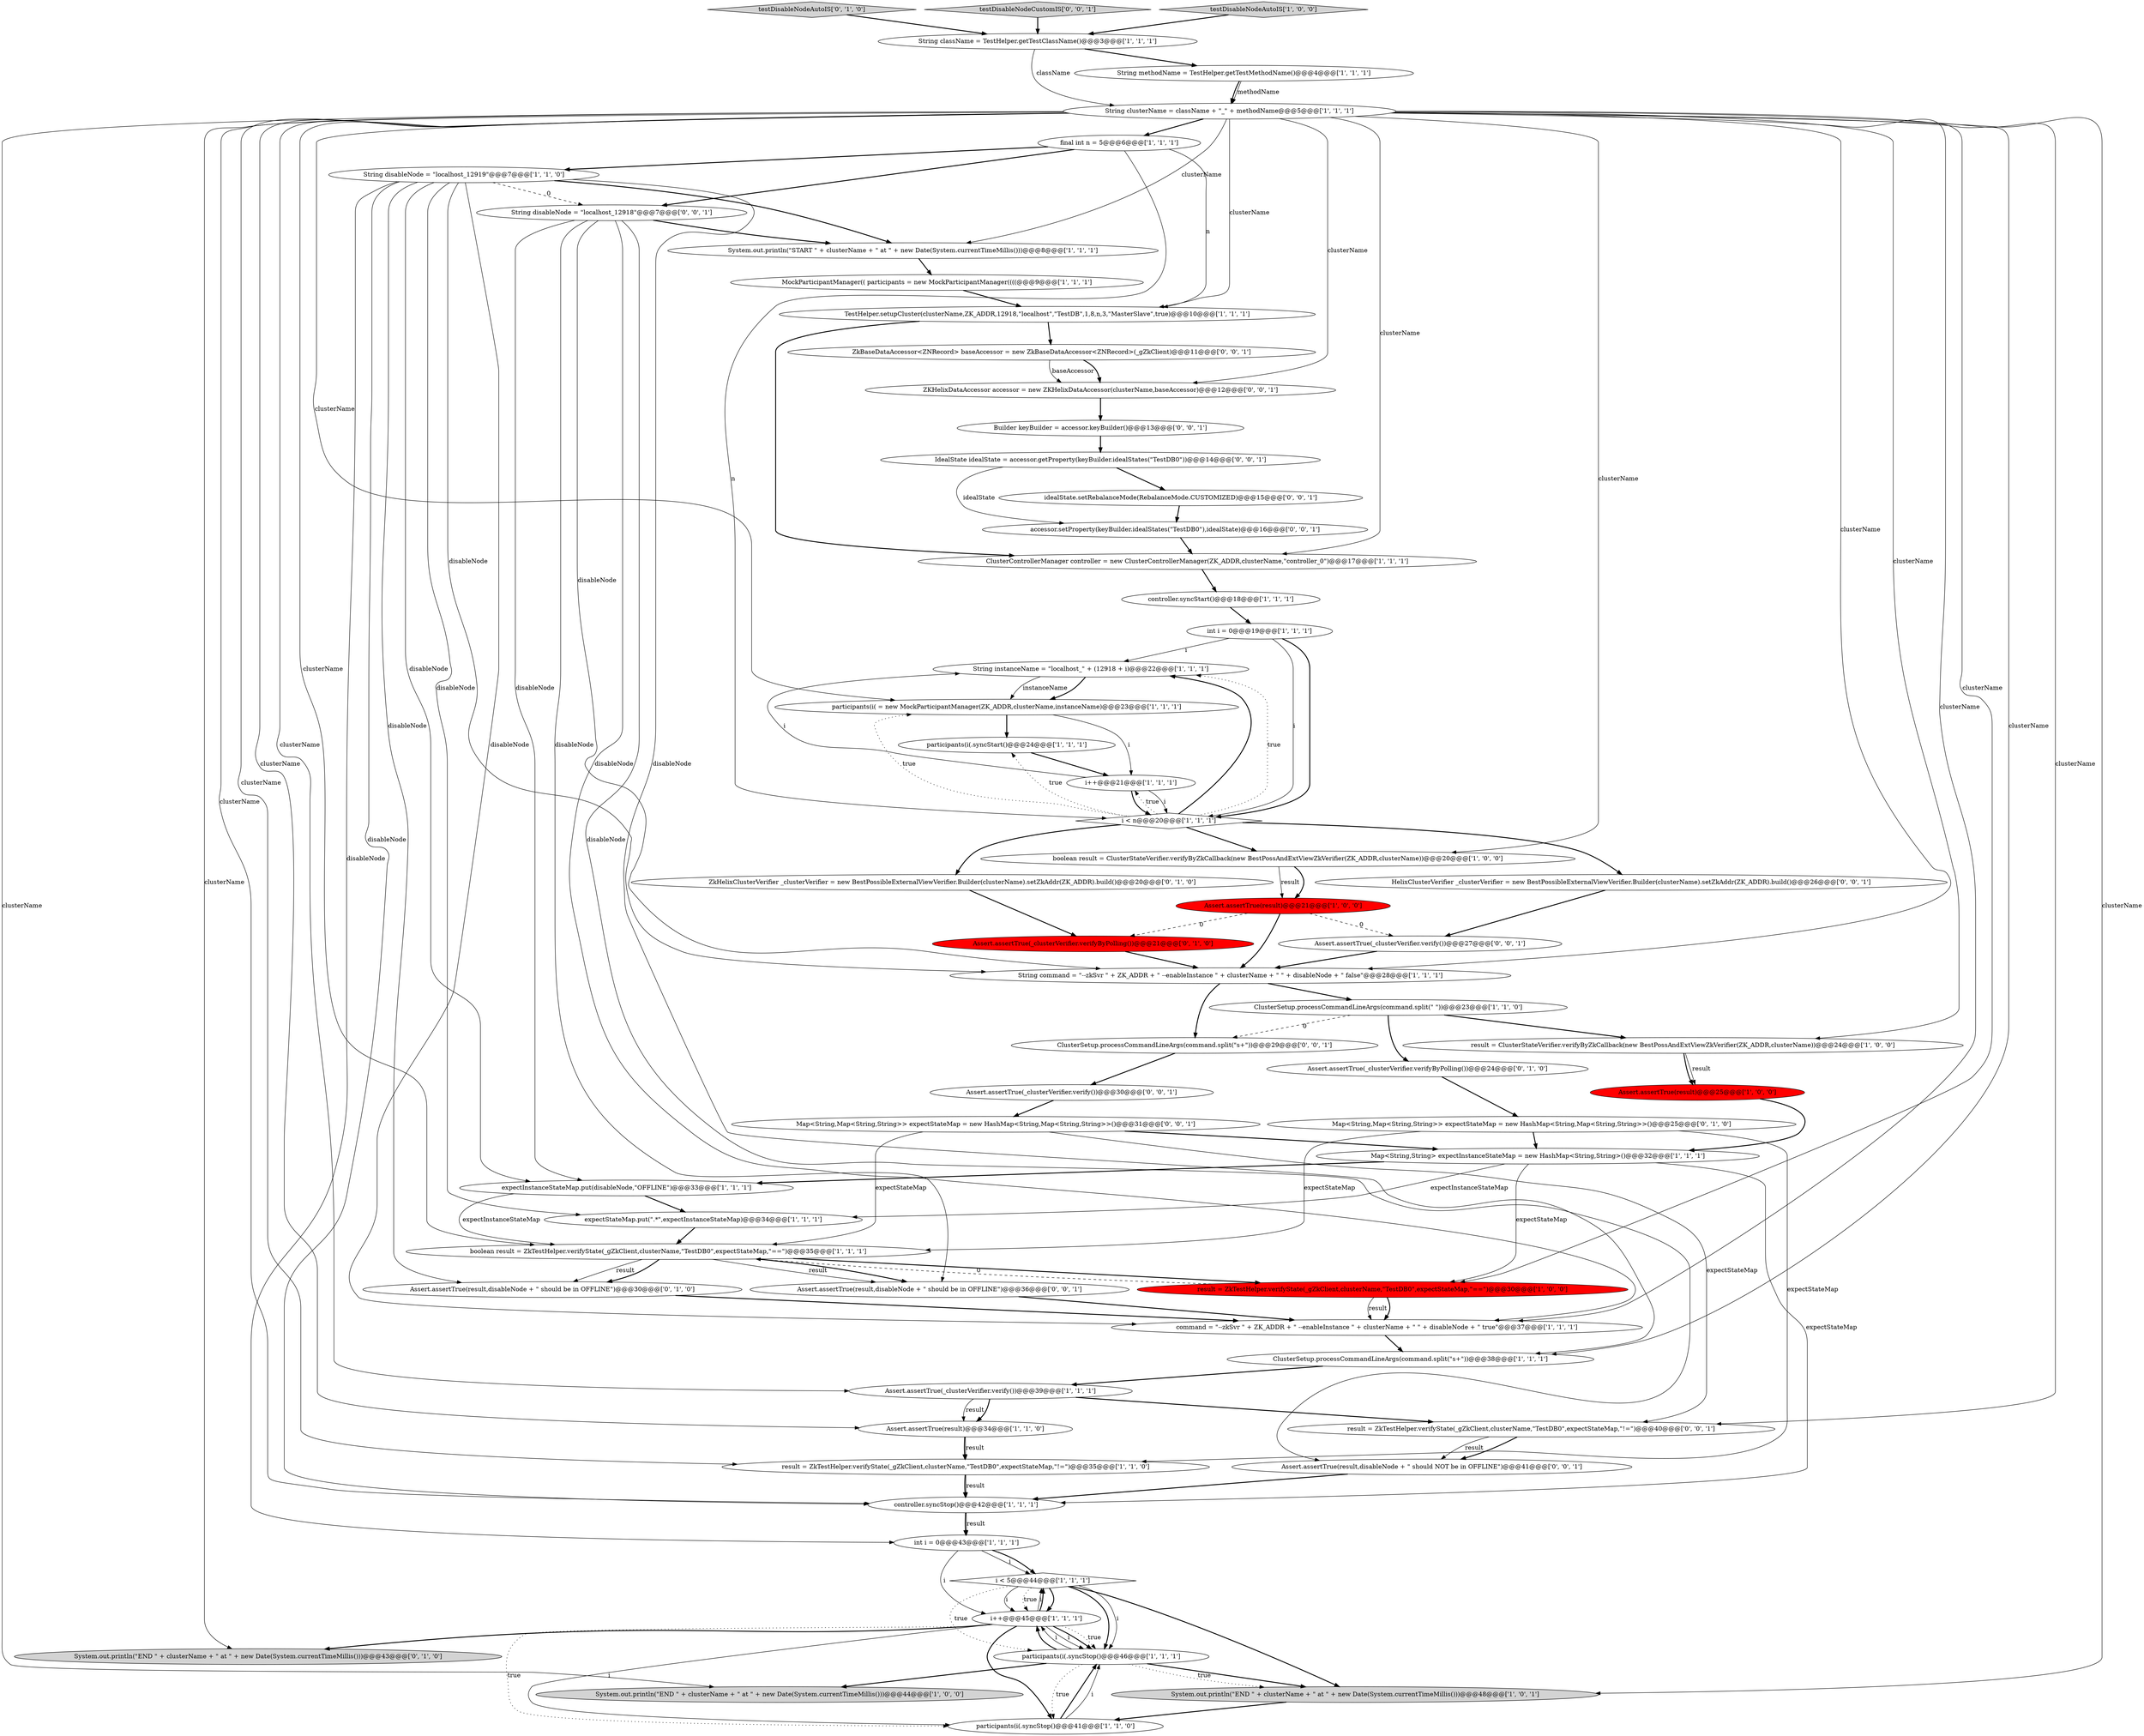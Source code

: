 digraph {
16 [style = filled, label = "String instanceName = \"localhost_\" + (12918 + i)@@@22@@@['1', '1', '1']", fillcolor = white, shape = ellipse image = "AAA0AAABBB1BBB"];
45 [style = filled, label = "System.out.println(\"END \" + clusterName + \" at \" + new Date(System.currentTimeMillis()))@@@43@@@['0', '1', '0']", fillcolor = lightgray, shape = ellipse image = "AAA0AAABBB2BBB"];
21 [style = filled, label = "i < 5@@@44@@@['1', '1', '1']", fillcolor = white, shape = diamond image = "AAA0AAABBB1BBB"];
20 [style = filled, label = "command = \"--zkSvr \" + ZK_ADDR + \" --enableInstance \" + clusterName + \" \" + disableNode + \" true\"@@@37@@@['1', '1', '1']", fillcolor = white, shape = ellipse image = "AAA0AAABBB1BBB"];
41 [style = filled, label = "Assert.assertTrue(_clusterVerifier.verifyByPolling())@@@24@@@['0', '1', '0']", fillcolor = white, shape = ellipse image = "AAA0AAABBB2BBB"];
44 [style = filled, label = "ZkHelixClusterVerifier _clusterVerifier = new BestPossibleExternalViewVerifier.Builder(clusterName).setZkAddr(ZK_ADDR).build()@@@20@@@['0', '1', '0']", fillcolor = white, shape = ellipse image = "AAA0AAABBB2BBB"];
59 [style = filled, label = "String disableNode = \"localhost_12918\"@@@7@@@['0', '0', '1']", fillcolor = white, shape = ellipse image = "AAA0AAABBB3BBB"];
62 [style = filled, label = "Assert.assertTrue(result,disableNode + \" should NOT be in OFFLINE\")@@@41@@@['0', '0', '1']", fillcolor = white, shape = ellipse image = "AAA0AAABBB3BBB"];
51 [style = filled, label = "Assert.assertTrue(_clusterVerifier.verify())@@@27@@@['0', '0', '1']", fillcolor = white, shape = ellipse image = "AAA0AAABBB3BBB"];
13 [style = filled, label = "i++@@@45@@@['1', '1', '1']", fillcolor = white, shape = ellipse image = "AAA0AAABBB1BBB"];
7 [style = filled, label = "ClusterSetup.processCommandLineArgs(command.split(\"\s+\"))@@@38@@@['1', '1', '1']", fillcolor = white, shape = ellipse image = "AAA0AAABBB1BBB"];
29 [style = filled, label = "MockParticipantManager(( participants = new MockParticipantManager((((@@@9@@@['1', '1', '1']", fillcolor = white, shape = ellipse image = "AAA0AAABBB1BBB"];
26 [style = filled, label = "int i = 0@@@43@@@['1', '1', '1']", fillcolor = white, shape = ellipse image = "AAA0AAABBB1BBB"];
24 [style = filled, label = "boolean result = ClusterStateVerifier.verifyByZkCallback(new BestPossAndExtViewZkVerifier(ZK_ADDR,clusterName))@@@20@@@['1', '0', '0']", fillcolor = white, shape = ellipse image = "AAA0AAABBB1BBB"];
23 [style = filled, label = "Assert.assertTrue(_clusterVerifier.verify())@@@39@@@['1', '1', '1']", fillcolor = white, shape = ellipse image = "AAA0AAABBB1BBB"];
50 [style = filled, label = "ZkBaseDataAccessor<ZNRecord> baseAccessor = new ZkBaseDataAccessor<ZNRecord>(_gZkClient)@@@11@@@['0', '0', '1']", fillcolor = white, shape = ellipse image = "AAA0AAABBB3BBB"];
8 [style = filled, label = "participants(i( = new MockParticipantManager(ZK_ADDR,clusterName,instanceName)@@@23@@@['1', '1', '1']", fillcolor = white, shape = ellipse image = "AAA0AAABBB1BBB"];
33 [style = filled, label = "String className = TestHelper.getTestClassName()@@@3@@@['1', '1', '1']", fillcolor = white, shape = ellipse image = "AAA0AAABBB1BBB"];
37 [style = filled, label = "System.out.println(\"START \" + clusterName + \" at \" + new Date(System.currentTimeMillis()))@@@8@@@['1', '1', '1']", fillcolor = white, shape = ellipse image = "AAA0AAABBB1BBB"];
10 [style = filled, label = "boolean result = ZkTestHelper.verifyState(_gZkClient,clusterName,\"TestDB0\",expectStateMap,\"==\")@@@35@@@['1', '1', '1']", fillcolor = white, shape = ellipse image = "AAA0AAABBB1BBB"];
2 [style = filled, label = "result = ZkTestHelper.verifyState(_gZkClient,clusterName,\"TestDB0\",expectStateMap,\"==\")@@@30@@@['1', '0', '0']", fillcolor = red, shape = ellipse image = "AAA1AAABBB1BBB"];
12 [style = filled, label = "final int n = 5@@@6@@@['1', '1', '1']", fillcolor = white, shape = ellipse image = "AAA0AAABBB1BBB"];
61 [style = filled, label = "idealState.setRebalanceMode(RebalanceMode.CUSTOMIZED)@@@15@@@['0', '0', '1']", fillcolor = white, shape = ellipse image = "AAA0AAABBB3BBB"];
6 [style = filled, label = "Assert.assertTrue(result)@@@21@@@['1', '0', '0']", fillcolor = red, shape = ellipse image = "AAA1AAABBB1BBB"];
19 [style = filled, label = "ClusterSetup.processCommandLineArgs(command.split(\" \"))@@@23@@@['1', '1', '0']", fillcolor = white, shape = ellipse image = "AAA0AAABBB1BBB"];
5 [style = filled, label = "int i = 0@@@19@@@['1', '1', '1']", fillcolor = white, shape = ellipse image = "AAA0AAABBB1BBB"];
42 [style = filled, label = "testDisableNodeAutoIS['0', '1', '0']", fillcolor = lightgray, shape = diamond image = "AAA0AAABBB2BBB"];
46 [style = filled, label = "Assert.assertTrue(_clusterVerifier.verifyByPolling())@@@21@@@['0', '1', '0']", fillcolor = red, shape = ellipse image = "AAA1AAABBB2BBB"];
58 [style = filled, label = "Assert.assertTrue(result,disableNode + \" should be in OFFLINE\")@@@36@@@['0', '0', '1']", fillcolor = white, shape = ellipse image = "AAA0AAABBB3BBB"];
15 [style = filled, label = "participants(i(.syncStop()@@@41@@@['1', '1', '0']", fillcolor = white, shape = ellipse image = "AAA0AAABBB1BBB"];
14 [style = filled, label = "Assert.assertTrue(result)@@@25@@@['1', '0', '0']", fillcolor = red, shape = ellipse image = "AAA1AAABBB1BBB"];
31 [style = filled, label = "expectStateMap.put(\".*\",expectInstanceStateMap)@@@34@@@['1', '1', '1']", fillcolor = white, shape = ellipse image = "AAA0AAABBB1BBB"];
40 [style = filled, label = "Assert.assertTrue(result)@@@34@@@['1', '1', '0']", fillcolor = white, shape = ellipse image = "AAA0AAABBB1BBB"];
43 [style = filled, label = "Map<String,Map<String,String>> expectStateMap = new HashMap<String,Map<String,String>>()@@@25@@@['0', '1', '0']", fillcolor = white, shape = ellipse image = "AAA0AAABBB2BBB"];
25 [style = filled, label = "Map<String,String> expectInstanceStateMap = new HashMap<String,String>()@@@32@@@['1', '1', '1']", fillcolor = white, shape = ellipse image = "AAA0AAABBB1BBB"];
32 [style = filled, label = "controller.syncStop()@@@42@@@['1', '1', '1']", fillcolor = white, shape = ellipse image = "AAA0AAABBB1BBB"];
55 [style = filled, label = "result = ZkTestHelper.verifyState(_gZkClient,clusterName,\"TestDB0\",expectStateMap,\"!=\")@@@40@@@['0', '0', '1']", fillcolor = white, shape = ellipse image = "AAA0AAABBB3BBB"];
22 [style = filled, label = "participants(i(.syncStop()@@@46@@@['1', '1', '1']", fillcolor = white, shape = ellipse image = "AAA0AAABBB1BBB"];
9 [style = filled, label = "String command = \"--zkSvr \" + ZK_ADDR + \" --enableInstance \" + clusterName + \" \" + disableNode + \" false\"@@@28@@@['1', '1', '1']", fillcolor = white, shape = ellipse image = "AAA0AAABBB1BBB"];
39 [style = filled, label = "controller.syncStart()@@@18@@@['1', '1', '1']", fillcolor = white, shape = ellipse image = "AAA0AAABBB1BBB"];
54 [style = filled, label = "HelixClusterVerifier _clusterVerifier = new BestPossibleExternalViewVerifier.Builder(clusterName).setZkAddr(ZK_ADDR).build()@@@26@@@['0', '0', '1']", fillcolor = white, shape = ellipse image = "AAA0AAABBB3BBB"];
48 [style = filled, label = "ClusterSetup.processCommandLineArgs(command.split(\"\s+\"))@@@29@@@['0', '0', '1']", fillcolor = white, shape = ellipse image = "AAA0AAABBB3BBB"];
11 [style = filled, label = "String methodName = TestHelper.getTestMethodName()@@@4@@@['1', '1', '1']", fillcolor = white, shape = ellipse image = "AAA0AAABBB1BBB"];
0 [style = filled, label = "expectInstanceStateMap.put(disableNode,\"OFFLINE\")@@@33@@@['1', '1', '1']", fillcolor = white, shape = ellipse image = "AAA0AAABBB1BBB"];
27 [style = filled, label = "i < n@@@20@@@['1', '1', '1']", fillcolor = white, shape = diamond image = "AAA0AAABBB1BBB"];
3 [style = filled, label = "System.out.println(\"END \" + clusterName + \" at \" + new Date(System.currentTimeMillis()))@@@44@@@['1', '0', '0']", fillcolor = lightgray, shape = ellipse image = "AAA0AAABBB1BBB"];
34 [style = filled, label = "String disableNode = \"localhost_12919\"@@@7@@@['1', '1', '0']", fillcolor = white, shape = ellipse image = "AAA0AAABBB1BBB"];
28 [style = filled, label = "result = ClusterStateVerifier.verifyByZkCallback(new BestPossAndExtViewZkVerifier(ZK_ADDR,clusterName))@@@24@@@['1', '0', '0']", fillcolor = white, shape = ellipse image = "AAA0AAABBB1BBB"];
1 [style = filled, label = "result = ZkTestHelper.verifyState(_gZkClient,clusterName,\"TestDB0\",expectStateMap,\"!=\")@@@35@@@['1', '1', '0']", fillcolor = white, shape = ellipse image = "AAA0AAABBB1BBB"];
52 [style = filled, label = "testDisableNodeCustomIS['0', '0', '1']", fillcolor = lightgray, shape = diamond image = "AAA0AAABBB3BBB"];
49 [style = filled, label = "Assert.assertTrue(_clusterVerifier.verify())@@@30@@@['0', '0', '1']", fillcolor = white, shape = ellipse image = "AAA0AAABBB3BBB"];
30 [style = filled, label = "System.out.println(\"END \" + clusterName + \" at \" + new Date(System.currentTimeMillis()))@@@48@@@['1', '0', '1']", fillcolor = lightgray, shape = ellipse image = "AAA0AAABBB1BBB"];
56 [style = filled, label = "Map<String,Map<String,String>> expectStateMap = new HashMap<String,Map<String,String>>()@@@31@@@['0', '0', '1']", fillcolor = white, shape = ellipse image = "AAA0AAABBB3BBB"];
60 [style = filled, label = "IdealState idealState = accessor.getProperty(keyBuilder.idealStates(\"TestDB0\"))@@@14@@@['0', '0', '1']", fillcolor = white, shape = ellipse image = "AAA0AAABBB3BBB"];
4 [style = filled, label = "String clusterName = className + \"_\" + methodName@@@5@@@['1', '1', '1']", fillcolor = white, shape = ellipse image = "AAA0AAABBB1BBB"];
36 [style = filled, label = "participants(i(.syncStart()@@@24@@@['1', '1', '1']", fillcolor = white, shape = ellipse image = "AAA0AAABBB1BBB"];
38 [style = filled, label = "TestHelper.setupCluster(clusterName,ZK_ADDR,12918,\"localhost\",\"TestDB\",1,8,n,3,\"MasterSlave\",true)@@@10@@@['1', '1', '1']", fillcolor = white, shape = ellipse image = "AAA0AAABBB1BBB"];
47 [style = filled, label = "Assert.assertTrue(result,disableNode + \" should be in OFFLINE\")@@@30@@@['0', '1', '0']", fillcolor = white, shape = ellipse image = "AAA0AAABBB2BBB"];
53 [style = filled, label = "Builder keyBuilder = accessor.keyBuilder()@@@13@@@['0', '0', '1']", fillcolor = white, shape = ellipse image = "AAA0AAABBB3BBB"];
63 [style = filled, label = "accessor.setProperty(keyBuilder.idealStates(\"TestDB0\"),idealState)@@@16@@@['0', '0', '1']", fillcolor = white, shape = ellipse image = "AAA0AAABBB3BBB"];
57 [style = filled, label = "ZKHelixDataAccessor accessor = new ZKHelixDataAccessor(clusterName,baseAccessor)@@@12@@@['0', '0', '1']", fillcolor = white, shape = ellipse image = "AAA0AAABBB3BBB"];
17 [style = filled, label = "i++@@@21@@@['1', '1', '1']", fillcolor = white, shape = ellipse image = "AAA0AAABBB1BBB"];
35 [style = filled, label = "ClusterControllerManager controller = new ClusterControllerManager(ZK_ADDR,clusterName,\"controller_0\")@@@17@@@['1', '1', '1']", fillcolor = white, shape = ellipse image = "AAA0AAABBB1BBB"];
18 [style = filled, label = "testDisableNodeAutoIS['1', '0', '0']", fillcolor = lightgray, shape = diamond image = "AAA0AAABBB1BBB"];
14->25 [style = bold, label=""];
4->35 [style = solid, label="clusterName"];
55->62 [style = bold, label=""];
27->44 [style = bold, label=""];
13->22 [style = solid, label="i"];
34->32 [style = solid, label="disableNode"];
6->51 [style = dashed, label="0"];
43->10 [style = solid, label="expectStateMap"];
4->32 [style = solid, label="clusterName"];
34->59 [style = dashed, label="0"];
21->30 [style = bold, label=""];
4->24 [style = solid, label="clusterName"];
22->30 [style = bold, label=""];
28->14 [style = bold, label=""];
1->32 [style = solid, label="result"];
38->50 [style = bold, label=""];
44->46 [style = bold, label=""];
12->38 [style = solid, label="n"];
33->11 [style = bold, label=""];
28->14 [style = solid, label="result"];
8->36 [style = bold, label=""];
58->20 [style = bold, label=""];
50->57 [style = solid, label="baseAccessor"];
13->45 [style = bold, label=""];
49->56 [style = bold, label=""];
5->27 [style = solid, label="i"];
13->15 [style = dotted, label="true"];
34->9 [style = solid, label="disableNode"];
4->3 [style = solid, label="clusterName"];
13->22 [style = bold, label=""];
36->17 [style = bold, label=""];
19->28 [style = bold, label=""];
17->27 [style = bold, label=""];
53->60 [style = bold, label=""];
40->1 [style = solid, label="result"];
11->4 [style = solid, label="methodName"];
27->36 [style = dotted, label="true"];
22->13 [style = bold, label=""];
59->58 [style = solid, label="disableNode"];
21->13 [style = bold, label=""];
33->4 [style = solid, label="className"];
25->2 [style = solid, label="expectStateMap"];
23->40 [style = solid, label="result"];
13->21 [style = solid, label="i"];
2->20 [style = bold, label=""];
48->49 [style = bold, label=""];
5->16 [style = solid, label="i"];
4->37 [style = solid, label="clusterName"];
4->57 [style = solid, label="clusterName"];
55->62 [style = solid, label="result"];
37->29 [style = bold, label=""];
9->48 [style = bold, label=""];
21->22 [style = dotted, label="true"];
0->10 [style = solid, label="expectInstanceStateMap"];
27->8 [style = dotted, label="true"];
21->13 [style = solid, label="i"];
27->16 [style = bold, label=""];
56->25 [style = bold, label=""];
32->26 [style = bold, label=""];
26->21 [style = solid, label="i"];
34->47 [style = solid, label="disableNode"];
2->20 [style = solid, label="result"];
4->8 [style = solid, label="clusterName"];
4->2 [style = solid, label="clusterName"];
13->22 [style = dotted, label="true"];
19->41 [style = bold, label=""];
21->22 [style = bold, label=""];
59->20 [style = solid, label="disableNode"];
13->15 [style = solid, label="i"];
7->23 [style = bold, label=""];
19->48 [style = dashed, label="0"];
27->54 [style = bold, label=""];
1->32 [style = bold, label=""];
25->32 [style = solid, label="expectStateMap"];
29->38 [style = bold, label=""];
10->2 [style = bold, label=""];
21->13 [style = dotted, label="true"];
13->15 [style = bold, label=""];
20->7 [style = bold, label=""];
38->35 [style = bold, label=""];
34->0 [style = solid, label="disableNode"];
41->43 [style = bold, label=""];
61->63 [style = bold, label=""];
57->53 [style = bold, label=""];
59->9 [style = solid, label="disableNode"];
30->15 [style = bold, label=""];
0->31 [style = bold, label=""];
4->23 [style = solid, label="clusterName"];
25->0 [style = bold, label=""];
56->10 [style = solid, label="expectStateMap"];
46->9 [style = bold, label=""];
16->8 [style = bold, label=""];
39->5 [style = bold, label=""];
62->32 [style = bold, label=""];
52->33 [style = bold, label=""];
12->27 [style = solid, label="n"];
51->9 [style = bold, label=""];
11->4 [style = bold, label=""];
35->39 [style = bold, label=""];
18->33 [style = bold, label=""];
4->20 [style = solid, label="clusterName"];
34->26 [style = solid, label="disableNode"];
59->37 [style = bold, label=""];
4->38 [style = solid, label="clusterName"];
4->55 [style = solid, label="clusterName"];
56->55 [style = solid, label="expectStateMap"];
26->13 [style = solid, label="i"];
2->10 [style = dashed, label="0"];
15->22 [style = bold, label=""];
26->21 [style = bold, label=""];
43->1 [style = solid, label="expectStateMap"];
60->61 [style = bold, label=""];
31->10 [style = bold, label=""];
16->8 [style = solid, label="instanceName"];
50->57 [style = bold, label=""];
34->20 [style = solid, label="disableNode"];
4->12 [style = bold, label=""];
9->19 [style = bold, label=""];
4->7 [style = solid, label="clusterName"];
27->24 [style = bold, label=""];
27->17 [style = dotted, label="true"];
21->22 [style = solid, label="i"];
22->15 [style = dotted, label="true"];
4->9 [style = solid, label="clusterName"];
32->26 [style = solid, label="result"];
4->45 [style = solid, label="clusterName"];
17->27 [style = solid, label="i"];
8->17 [style = solid, label="i"];
4->40 [style = solid, label="clusterName"];
27->16 [style = dotted, label="true"];
54->51 [style = bold, label=""];
59->0 [style = solid, label="disableNode"];
4->28 [style = solid, label="clusterName"];
34->7 [style = solid, label="disableNode"];
4->10 [style = solid, label="clusterName"];
22->13 [style = solid, label="i"];
34->31 [style = solid, label="disableNode"];
60->63 [style = solid, label="idealState"];
42->33 [style = bold, label=""];
12->34 [style = bold, label=""];
4->1 [style = solid, label="clusterName"];
4->30 [style = solid, label="clusterName"];
59->62 [style = solid, label="disableNode"];
22->3 [style = bold, label=""];
6->46 [style = dashed, label="0"];
40->1 [style = bold, label=""];
10->58 [style = solid, label="result"];
17->16 [style = solid, label="i"];
34->37 [style = bold, label=""];
15->22 [style = solid, label="i"];
23->40 [style = bold, label=""];
10->47 [style = solid, label="result"];
47->20 [style = bold, label=""];
10->47 [style = bold, label=""];
12->59 [style = bold, label=""];
24->6 [style = solid, label="result"];
5->27 [style = bold, label=""];
6->9 [style = bold, label=""];
43->25 [style = bold, label=""];
22->30 [style = dotted, label="true"];
24->6 [style = bold, label=""];
13->21 [style = bold, label=""];
25->31 [style = solid, label="expectInstanceStateMap"];
10->58 [style = bold, label=""];
63->35 [style = bold, label=""];
23->55 [style = bold, label=""];
}
